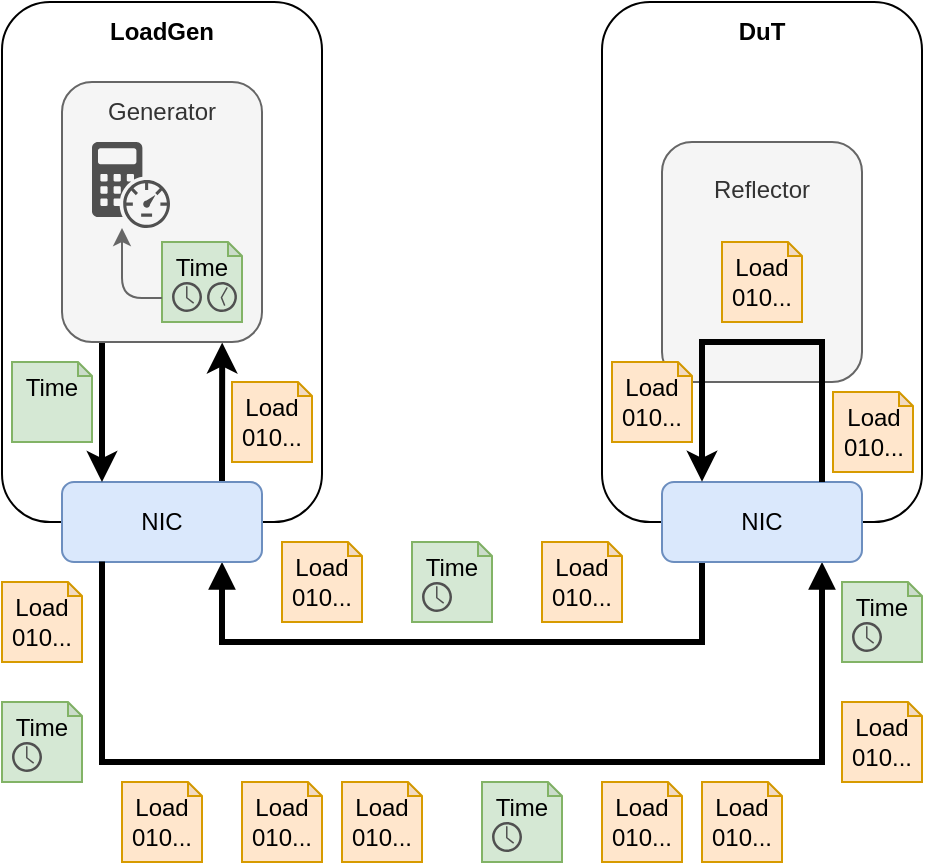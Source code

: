 <mxfile version="20.2.7" type="github">
  <diagram id="UEc59SoR4-ApChejxHT7" name="Page-1">
    <mxGraphModel dx="1422" dy="793" grid="1" gridSize="10" guides="1" tooltips="1" connect="1" arrows="1" fold="1" page="1" pageScale="1" pageWidth="500" pageHeight="450" math="0" shadow="0">
      <root>
        <mxCell id="0" />
        <mxCell id="1" parent="0" />
        <mxCell id="bcU66o9WNbFK79mAson0-1" value="" style="rounded=1;whiteSpace=wrap;html=1;" vertex="1" parent="1">
          <mxGeometry x="20" y="10" width="160" height="260" as="geometry" />
        </mxCell>
        <mxCell id="bcU66o9WNbFK79mAson0-2" value="" style="rounded=1;whiteSpace=wrap;html=1;" vertex="1" parent="1">
          <mxGeometry x="320" y="10" width="160" height="260" as="geometry" />
        </mxCell>
        <mxCell id="bcU66o9WNbFK79mAson0-3" value="&lt;b&gt;LoadGen&lt;/b&gt;" style="text;html=1;strokeColor=none;fillColor=none;align=center;verticalAlign=middle;whiteSpace=wrap;rounded=0;" vertex="1" parent="1">
          <mxGeometry x="20" y="10" width="160" height="30" as="geometry" />
        </mxCell>
        <mxCell id="bcU66o9WNbFK79mAson0-4" value="&lt;b&gt;DuT&lt;/b&gt;" style="text;html=1;strokeColor=none;fillColor=none;align=center;verticalAlign=middle;whiteSpace=wrap;rounded=0;" vertex="1" parent="1">
          <mxGeometry x="320" y="10" width="160" height="30" as="geometry" />
        </mxCell>
        <mxCell id="bcU66o9WNbFK79mAson0-8" style="edgeStyle=orthogonalEdgeStyle;rounded=0;orthogonalLoop=1;jettySize=auto;html=1;targetPerimeterSpacing=0;endArrow=none;startArrow=block;endFill=0;strokeWidth=3;" edge="1" parent="1" source="bcU66o9WNbFK79mAson0-6" target="bcU66o9WNbFK79mAson0-7">
          <mxGeometry relative="1" as="geometry">
            <Array as="points">
              <mxPoint x="130" y="330" />
              <mxPoint x="370" y="330" />
            </Array>
          </mxGeometry>
        </mxCell>
        <mxCell id="bcU66o9WNbFK79mAson0-41" style="edgeStyle=orthogonalEdgeStyle;rounded=0;orthogonalLoop=1;jettySize=auto;html=1;entryX=0.801;entryY=1.002;entryDx=0;entryDy=0;startArrow=none;startFill=0;endArrow=classic;endFill=1;targetPerimeterSpacing=0;entryPerimeter=0;strokeWidth=3;" edge="1" parent="1" source="bcU66o9WNbFK79mAson0-6" target="bcU66o9WNbFK79mAson0-39">
          <mxGeometry relative="1" as="geometry">
            <Array as="points">
              <mxPoint x="130" y="240" />
              <mxPoint x="130" y="240" />
            </Array>
          </mxGeometry>
        </mxCell>
        <mxCell id="bcU66o9WNbFK79mAson0-6" value="NIC" style="rounded=1;whiteSpace=wrap;html=1;direction=west;fillColor=#dae8fc;strokeColor=#6c8ebf;" vertex="1" parent="1">
          <mxGeometry x="50" y="250" width="100" height="40" as="geometry" />
        </mxCell>
        <mxCell id="bcU66o9WNbFK79mAson0-9" style="edgeStyle=orthogonalEdgeStyle;rounded=0;orthogonalLoop=1;jettySize=auto;html=1;entryX=0.802;entryY=0.004;entryDx=0;entryDy=0;endArrow=none;targetPerimeterSpacing=0;startArrow=block;endFill=0;entryPerimeter=0;strokeWidth=3;" edge="1" parent="1" source="bcU66o9WNbFK79mAson0-7" target="bcU66o9WNbFK79mAson0-6">
          <mxGeometry relative="1" as="geometry">
            <Array as="points">
              <mxPoint x="430" y="390" />
              <mxPoint x="70" y="390" />
              <mxPoint x="70" y="290" />
            </Array>
          </mxGeometry>
        </mxCell>
        <mxCell id="bcU66o9WNbFK79mAson0-7" value="NIC" style="rounded=1;whiteSpace=wrap;html=1;direction=west;fillColor=#dae8fc;strokeColor=#6c8ebf;" vertex="1" parent="1">
          <mxGeometry x="350" y="250" width="100" height="40" as="geometry" />
        </mxCell>
        <mxCell id="bcU66o9WNbFK79mAson0-12" value="&lt;div&gt;Reflector&lt;/div&gt;&lt;div&gt;&lt;br&gt;&lt;/div&gt;&lt;div&gt;&lt;br&gt;&lt;/div&gt;&lt;div&gt;&lt;br&gt;&lt;/div&gt;&lt;div&gt;&lt;br&gt;&lt;/div&gt;&lt;div&gt;&lt;br&gt;&lt;/div&gt;" style="rounded=1;whiteSpace=wrap;html=1;fillColor=#f5f5f5;fontColor=#333333;strokeColor=#666666;" vertex="1" parent="1">
          <mxGeometry x="350" y="80" width="100" height="120" as="geometry" />
        </mxCell>
        <mxCell id="bcU66o9WNbFK79mAson0-13" style="edgeStyle=orthogonalEdgeStyle;rounded=0;orthogonalLoop=1;jettySize=auto;html=1;startArrow=none;endArrow=classic;endFill=1;targetPerimeterSpacing=0;entryX=0.8;entryY=1.004;entryDx=0;entryDy=0;entryPerimeter=0;startFill=0;strokeWidth=3;" edge="1" parent="1" source="bcU66o9WNbFK79mAson0-7" target="bcU66o9WNbFK79mAson0-7">
          <mxGeometry relative="1" as="geometry">
            <Array as="points">
              <mxPoint x="430" y="180" />
              <mxPoint x="370" y="180" />
            </Array>
          </mxGeometry>
        </mxCell>
        <mxCell id="bcU66o9WNbFK79mAson0-40" style="edgeStyle=orthogonalEdgeStyle;rounded=0;orthogonalLoop=1;jettySize=auto;html=1;startArrow=none;startFill=0;endArrow=classic;endFill=1;targetPerimeterSpacing=0;strokeWidth=3;" edge="1" parent="1" source="bcU66o9WNbFK79mAson0-39">
          <mxGeometry relative="1" as="geometry">
            <mxPoint x="70" y="250" as="targetPoint" />
            <Array as="points">
              <mxPoint x="70" y="250" />
            </Array>
          </mxGeometry>
        </mxCell>
        <mxCell id="bcU66o9WNbFK79mAson0-39" value="&lt;div&gt;Generator&lt;/div&gt;&lt;div&gt;&lt;br&gt;&lt;/div&gt;&lt;div&gt;&lt;br&gt;&lt;/div&gt;&lt;div&gt;&lt;br&gt;&lt;/div&gt;&lt;div&gt;&lt;br&gt;&lt;/div&gt;&lt;div&gt;&lt;br&gt;&lt;/div&gt;&lt;div&gt;&lt;br&gt;&lt;/div&gt;&lt;div&gt;&lt;br&gt;&lt;/div&gt;" style="rounded=1;whiteSpace=wrap;html=1;fillColor=#f5f5f5;strokeColor=#666666;fontColor=#333333;" vertex="1" parent="1">
          <mxGeometry x="50" y="50" width="100" height="130" as="geometry" />
        </mxCell>
        <mxCell id="bcU66o9WNbFK79mAson0-42" value="&lt;div&gt;Time&lt;/div&gt;&lt;div&gt;&lt;br&gt;&lt;/div&gt;" style="shape=note;whiteSpace=wrap;html=1;backgroundOutline=1;darkOpacity=0.05;size=7;fillColor=#d5e8d4;strokeColor=#82b366;" vertex="1" parent="1">
          <mxGeometry x="20" y="360" width="40" height="40" as="geometry" />
        </mxCell>
        <mxCell id="bcU66o9WNbFK79mAson0-43" value="" style="sketch=0;pointerEvents=1;shadow=0;dashed=0;html=1;strokeColor=none;fillColor=#505050;labelPosition=center;verticalLabelPosition=bottom;verticalAlign=top;outlineConnect=0;align=center;shape=mxgraph.office.concepts.clock;" vertex="1" parent="1">
          <mxGeometry x="25" y="380" width="15" height="15" as="geometry" />
        </mxCell>
        <mxCell id="bcU66o9WNbFK79mAson0-44" value="&lt;div&gt;Load&lt;/div&gt;&lt;div&gt;010...&lt;br&gt;&lt;/div&gt;" style="shape=note;whiteSpace=wrap;html=1;backgroundOutline=1;darkOpacity=0.05;size=7;fillColor=#ffe6cc;strokeColor=#d79b00;" vertex="1" parent="1">
          <mxGeometry x="80" y="400" width="40" height="40" as="geometry" />
        </mxCell>
        <mxCell id="bcU66o9WNbFK79mAson0-60" value="" style="shape=image;html=1;verticalAlign=top;verticalLabelPosition=bottom;labelBackgroundColor=#ffffff;imageAspect=0;aspect=fixed;image=https://cdn0.iconfinder.com/data/icons/phosphor-fill-vol-4/256/stamp-fill-128.png" vertex="1" parent="1">
          <mxGeometry x="60" y="260" width="20" height="20" as="geometry" />
        </mxCell>
        <mxCell id="bcU66o9WNbFK79mAson0-61" value="" style="shape=image;html=1;verticalAlign=top;verticalLabelPosition=bottom;labelBackgroundColor=#ffffff;imageAspect=0;aspect=fixed;image=https://cdn0.iconfinder.com/data/icons/phosphor-fill-vol-4/256/stamp-fill-128.png" vertex="1" parent="1">
          <mxGeometry x="120" y="260" width="20" height="20" as="geometry" />
        </mxCell>
        <mxCell id="bcU66o9WNbFK79mAson0-62" value="&lt;div&gt;Time&lt;/div&gt;&lt;div&gt;&lt;br&gt;&lt;/div&gt;" style="shape=note;whiteSpace=wrap;html=1;backgroundOutline=1;darkOpacity=0.05;size=7;fillColor=#d5e8d4;strokeColor=#82b366;" vertex="1" parent="1">
          <mxGeometry x="25" y="190" width="40" height="40" as="geometry" />
        </mxCell>
        <mxCell id="bcU66o9WNbFK79mAson0-63" value="&lt;div&gt;Load&lt;/div&gt;&lt;div&gt;010...&lt;br&gt;&lt;/div&gt;" style="shape=note;whiteSpace=wrap;html=1;backgroundOutline=1;darkOpacity=0.05;size=7;fillColor=#ffe6cc;strokeColor=#d79b00;" vertex="1" parent="1">
          <mxGeometry x="20" y="300" width="40" height="40" as="geometry" />
        </mxCell>
        <mxCell id="bcU66o9WNbFK79mAson0-65" value="&lt;div&gt;Load&lt;/div&gt;&lt;div&gt;010...&lt;br&gt;&lt;/div&gt;" style="shape=note;whiteSpace=wrap;html=1;backgroundOutline=1;darkOpacity=0.05;size=7;fillColor=#ffe6cc;strokeColor=#d79b00;" vertex="1" parent="1">
          <mxGeometry x="370" y="400" width="40" height="40" as="geometry" />
        </mxCell>
        <mxCell id="bcU66o9WNbFK79mAson0-68" value="&lt;div&gt;Load&lt;/div&gt;&lt;div&gt;010...&lt;br&gt;&lt;/div&gt;" style="shape=note;whiteSpace=wrap;html=1;backgroundOutline=1;darkOpacity=0.05;size=7;fillColor=#ffe6cc;strokeColor=#d79b00;" vertex="1" parent="1">
          <mxGeometry x="320" y="400" width="40" height="40" as="geometry" />
        </mxCell>
        <mxCell id="bcU66o9WNbFK79mAson0-69" value="&lt;div&gt;Load&lt;/div&gt;&lt;div&gt;010...&lt;br&gt;&lt;/div&gt;" style="shape=note;whiteSpace=wrap;html=1;backgroundOutline=1;darkOpacity=0.05;size=7;fillColor=#ffe6cc;strokeColor=#d79b00;" vertex="1" parent="1">
          <mxGeometry x="135" y="200" width="40" height="40" as="geometry" />
        </mxCell>
        <mxCell id="bcU66o9WNbFK79mAson0-70" value="&lt;div&gt;Time&lt;/div&gt;&lt;div&gt;&lt;br&gt;&lt;/div&gt;" style="shape=note;whiteSpace=wrap;html=1;backgroundOutline=1;darkOpacity=0.05;size=7;fillColor=#d5e8d4;strokeColor=#82b366;" vertex="1" parent="1">
          <mxGeometry x="100" y="130" width="40" height="40" as="geometry" />
        </mxCell>
        <mxCell id="bcU66o9WNbFK79mAson0-71" value="" style="sketch=0;pointerEvents=1;shadow=0;dashed=0;html=1;strokeColor=none;fillColor=#505050;labelPosition=center;verticalLabelPosition=bottom;verticalAlign=top;outlineConnect=0;align=center;shape=mxgraph.office.concepts.clock;" vertex="1" parent="1">
          <mxGeometry x="105" y="150" width="15" height="15" as="geometry" />
        </mxCell>
        <mxCell id="bcU66o9WNbFK79mAson0-72" value="" style="sketch=0;pointerEvents=1;shadow=0;dashed=0;html=1;strokeColor=none;fillColor=#505050;labelPosition=center;verticalLabelPosition=bottom;verticalAlign=top;outlineConnect=0;align=center;shape=mxgraph.office.concepts.clock;rotation=30;" vertex="1" parent="1">
          <mxGeometry x="122.5" y="150" width="15" height="15" as="geometry" />
        </mxCell>
        <mxCell id="bcU66o9WNbFK79mAson0-90" style="edgeStyle=orthogonalEdgeStyle;rounded=1;orthogonalLoop=1;jettySize=auto;html=1;startArrow=classic;startFill=1;endArrow=none;endFill=0;targetPerimeterSpacing=0;strokeWidth=1;fillColor=#f5f5f5;strokeColor=#666666;" edge="1" parent="1" source="bcU66o9WNbFK79mAson0-73">
          <mxGeometry relative="1" as="geometry">
            <mxPoint x="100" y="158" as="targetPoint" />
            <Array as="points">
              <mxPoint x="80" y="158" />
            </Array>
          </mxGeometry>
        </mxCell>
        <mxCell id="bcU66o9WNbFK79mAson0-73" value="" style="sketch=0;pointerEvents=1;shadow=0;dashed=0;html=1;strokeColor=none;fillColor=#505050;labelPosition=center;verticalLabelPosition=bottom;verticalAlign=top;outlineConnect=0;align=center;shape=mxgraph.office.concepts.bandwidth_calculator;" vertex="1" parent="1">
          <mxGeometry x="65" y="80" width="39" height="43" as="geometry" />
        </mxCell>
        <mxCell id="bcU66o9WNbFK79mAson0-75" value="&lt;div&gt;Load&lt;/div&gt;&lt;div&gt;010...&lt;br&gt;&lt;/div&gt;" style="shape=note;whiteSpace=wrap;html=1;backgroundOutline=1;darkOpacity=0.05;size=7;fillColor=#ffe6cc;strokeColor=#d79b00;" vertex="1" parent="1">
          <mxGeometry x="190" y="400" width="40" height="40" as="geometry" />
        </mxCell>
        <mxCell id="bcU66o9WNbFK79mAson0-76" value="&lt;div&gt;Load&lt;/div&gt;&lt;div&gt;010...&lt;br&gt;&lt;/div&gt;" style="shape=note;whiteSpace=wrap;html=1;backgroundOutline=1;darkOpacity=0.05;size=7;fillColor=#ffe6cc;strokeColor=#d79b00;" vertex="1" parent="1">
          <mxGeometry x="140" y="400" width="40" height="40" as="geometry" />
        </mxCell>
        <mxCell id="bcU66o9WNbFK79mAson0-79" value="&lt;div&gt;Time&lt;/div&gt;&lt;div&gt;&lt;br&gt;&lt;/div&gt;" style="shape=note;whiteSpace=wrap;html=1;backgroundOutline=1;darkOpacity=0.05;size=7;fillColor=#d5e8d4;strokeColor=#82b366;" vertex="1" parent="1">
          <mxGeometry x="260" y="400" width="40" height="40" as="geometry" />
        </mxCell>
        <mxCell id="bcU66o9WNbFK79mAson0-80" value="" style="sketch=0;pointerEvents=1;shadow=0;dashed=0;html=1;strokeColor=none;fillColor=#505050;labelPosition=center;verticalLabelPosition=bottom;verticalAlign=top;outlineConnect=0;align=center;shape=mxgraph.office.concepts.clock;" vertex="1" parent="1">
          <mxGeometry x="265" y="420" width="15" height="15" as="geometry" />
        </mxCell>
        <mxCell id="bcU66o9WNbFK79mAson0-83" value="&lt;div&gt;Time&lt;/div&gt;&lt;div&gt;&lt;br&gt;&lt;/div&gt;" style="shape=note;whiteSpace=wrap;html=1;backgroundOutline=1;darkOpacity=0.05;size=7;fillColor=#d5e8d4;strokeColor=#82b366;" vertex="1" parent="1">
          <mxGeometry x="225" y="280" width="40" height="40" as="geometry" />
        </mxCell>
        <mxCell id="bcU66o9WNbFK79mAson0-84" value="" style="sketch=0;pointerEvents=1;shadow=0;dashed=0;html=1;strokeColor=none;fillColor=#505050;labelPosition=center;verticalLabelPosition=bottom;verticalAlign=top;outlineConnect=0;align=center;shape=mxgraph.office.concepts.clock;" vertex="1" parent="1">
          <mxGeometry x="230" y="300" width="15" height="15" as="geometry" />
        </mxCell>
        <mxCell id="bcU66o9WNbFK79mAson0-85" value="&lt;div&gt;Load&lt;/div&gt;&lt;div&gt;010...&lt;br&gt;&lt;/div&gt;" style="shape=note;whiteSpace=wrap;html=1;backgroundOutline=1;darkOpacity=0.05;size=7;fillColor=#ffe6cc;strokeColor=#d79b00;" vertex="1" parent="1">
          <mxGeometry x="290" y="280" width="40" height="40" as="geometry" />
        </mxCell>
        <mxCell id="bcU66o9WNbFK79mAson0-86" value="&lt;div&gt;Load&lt;/div&gt;&lt;div&gt;010...&lt;br&gt;&lt;/div&gt;" style="shape=note;whiteSpace=wrap;html=1;backgroundOutline=1;darkOpacity=0.05;size=7;fillColor=#ffe6cc;strokeColor=#d79b00;" vertex="1" parent="1">
          <mxGeometry x="160" y="280" width="40" height="40" as="geometry" />
        </mxCell>
        <mxCell id="bcU66o9WNbFK79mAson0-87" value="&lt;div&gt;Load&lt;/div&gt;&lt;div&gt;010...&lt;br&gt;&lt;/div&gt;" style="shape=note;whiteSpace=wrap;html=1;backgroundOutline=1;darkOpacity=0.05;size=7;fillColor=#ffe6cc;strokeColor=#d79b00;" vertex="1" parent="1">
          <mxGeometry x="380" y="130" width="40" height="40" as="geometry" />
        </mxCell>
        <mxCell id="bcU66o9WNbFK79mAson0-88" value="&lt;div&gt;Load&lt;/div&gt;&lt;div&gt;010...&lt;br&gt;&lt;/div&gt;" style="shape=note;whiteSpace=wrap;html=1;backgroundOutline=1;darkOpacity=0.05;size=7;fillColor=#ffe6cc;strokeColor=#d79b00;" vertex="1" parent="1">
          <mxGeometry x="435.5" y="205" width="40" height="40" as="geometry" />
        </mxCell>
        <mxCell id="bcU66o9WNbFK79mAson0-89" value="&lt;div&gt;Load&lt;/div&gt;&lt;div&gt;010...&lt;br&gt;&lt;/div&gt;" style="shape=note;whiteSpace=wrap;html=1;backgroundOutline=1;darkOpacity=0.05;size=7;fillColor=#ffe6cc;strokeColor=#d79b00;" vertex="1" parent="1">
          <mxGeometry x="440" y="360" width="40" height="40" as="geometry" />
        </mxCell>
        <mxCell id="bcU66o9WNbFK79mAson0-91" value="&lt;div&gt;Load&lt;/div&gt;&lt;div&gt;010...&lt;br&gt;&lt;/div&gt;" style="shape=note;whiteSpace=wrap;html=1;backgroundOutline=1;darkOpacity=0.05;size=7;fillColor=#ffe6cc;strokeColor=#d79b00;" vertex="1" parent="1">
          <mxGeometry x="325" y="190" width="40" height="40" as="geometry" />
        </mxCell>
        <mxCell id="bcU66o9WNbFK79mAson0-92" value="&lt;div&gt;Time&lt;/div&gt;&lt;div&gt;&lt;br&gt;&lt;/div&gt;" style="shape=note;whiteSpace=wrap;html=1;backgroundOutline=1;darkOpacity=0.05;size=7;fillColor=#d5e8d4;strokeColor=#82b366;" vertex="1" parent="1">
          <mxGeometry x="440" y="300" width="40" height="40" as="geometry" />
        </mxCell>
        <mxCell id="bcU66o9WNbFK79mAson0-93" value="" style="sketch=0;pointerEvents=1;shadow=0;dashed=0;html=1;strokeColor=none;fillColor=#505050;labelPosition=center;verticalLabelPosition=bottom;verticalAlign=top;outlineConnect=0;align=center;shape=mxgraph.office.concepts.clock;" vertex="1" parent="1">
          <mxGeometry x="445" y="320" width="15" height="15" as="geometry" />
        </mxCell>
      </root>
    </mxGraphModel>
  </diagram>
</mxfile>
